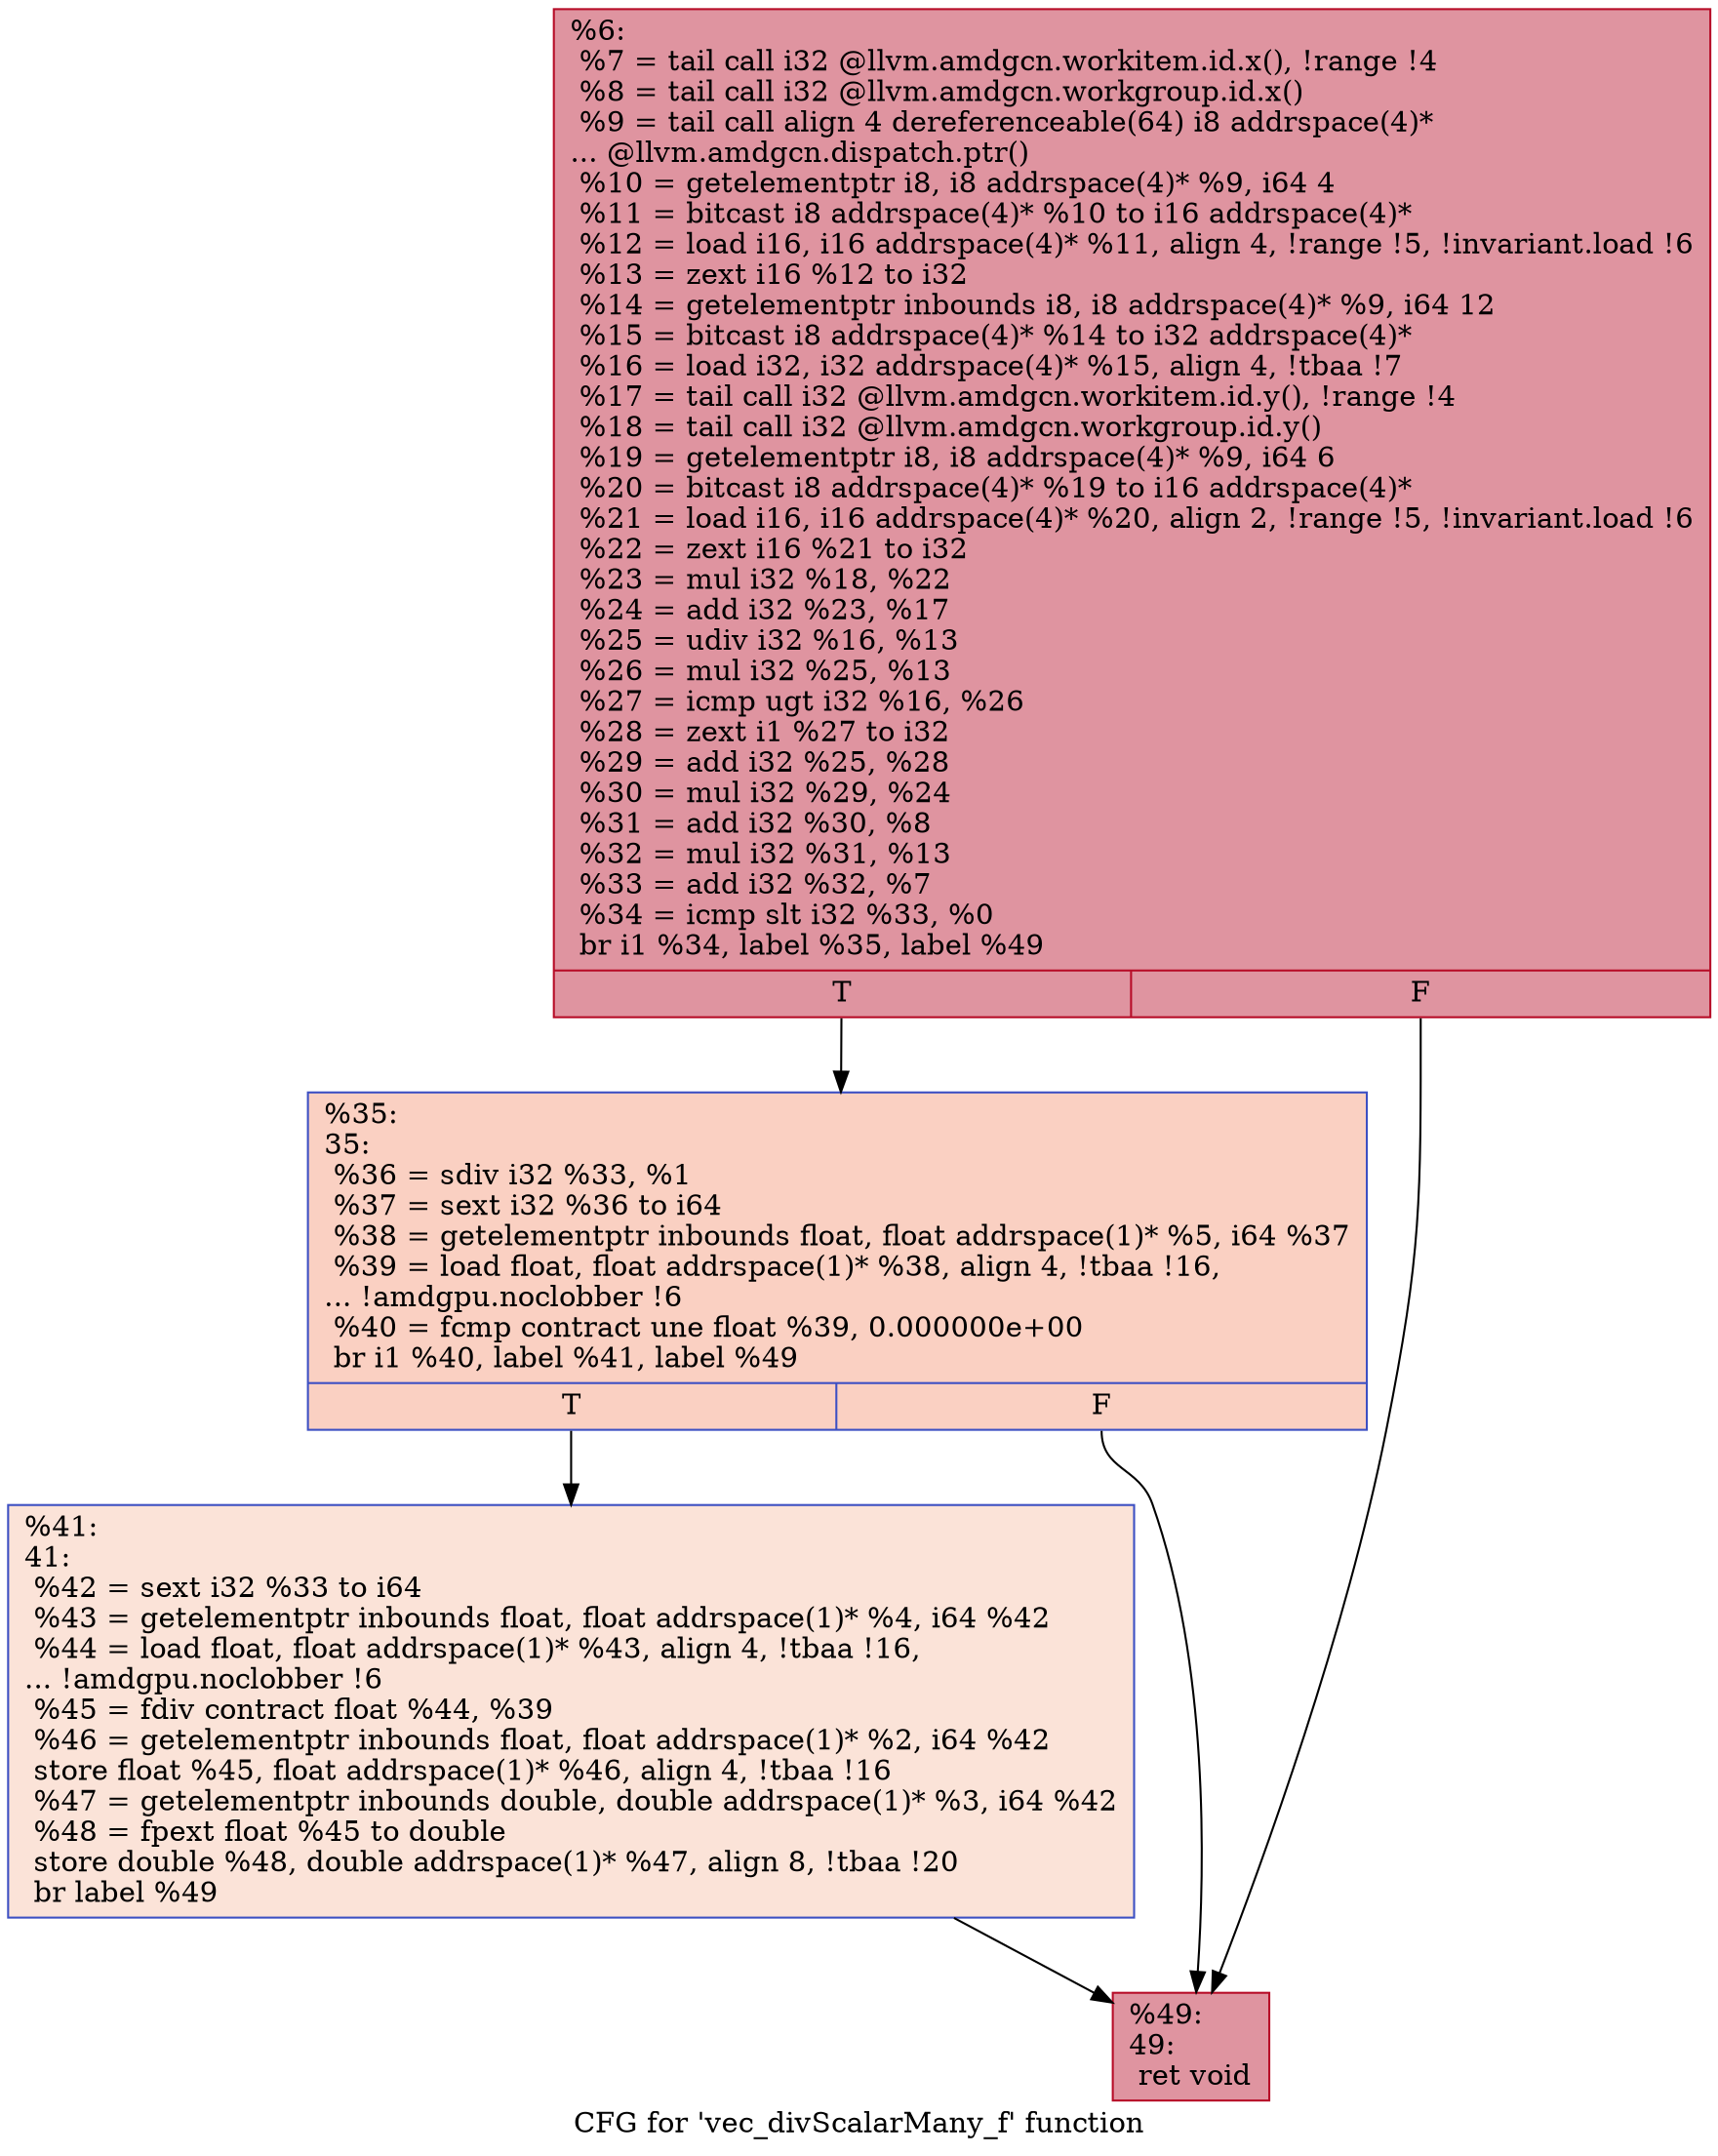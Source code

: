 digraph "CFG for 'vec_divScalarMany_f' function" {
	label="CFG for 'vec_divScalarMany_f' function";

	Node0x52a9970 [shape=record,color="#b70d28ff", style=filled, fillcolor="#b70d2870",label="{%6:\l  %7 = tail call i32 @llvm.amdgcn.workitem.id.x(), !range !4\l  %8 = tail call i32 @llvm.amdgcn.workgroup.id.x()\l  %9 = tail call align 4 dereferenceable(64) i8 addrspace(4)*\l... @llvm.amdgcn.dispatch.ptr()\l  %10 = getelementptr i8, i8 addrspace(4)* %9, i64 4\l  %11 = bitcast i8 addrspace(4)* %10 to i16 addrspace(4)*\l  %12 = load i16, i16 addrspace(4)* %11, align 4, !range !5, !invariant.load !6\l  %13 = zext i16 %12 to i32\l  %14 = getelementptr inbounds i8, i8 addrspace(4)* %9, i64 12\l  %15 = bitcast i8 addrspace(4)* %14 to i32 addrspace(4)*\l  %16 = load i32, i32 addrspace(4)* %15, align 4, !tbaa !7\l  %17 = tail call i32 @llvm.amdgcn.workitem.id.y(), !range !4\l  %18 = tail call i32 @llvm.amdgcn.workgroup.id.y()\l  %19 = getelementptr i8, i8 addrspace(4)* %9, i64 6\l  %20 = bitcast i8 addrspace(4)* %19 to i16 addrspace(4)*\l  %21 = load i16, i16 addrspace(4)* %20, align 2, !range !5, !invariant.load !6\l  %22 = zext i16 %21 to i32\l  %23 = mul i32 %18, %22\l  %24 = add i32 %23, %17\l  %25 = udiv i32 %16, %13\l  %26 = mul i32 %25, %13\l  %27 = icmp ugt i32 %16, %26\l  %28 = zext i1 %27 to i32\l  %29 = add i32 %25, %28\l  %30 = mul i32 %29, %24\l  %31 = add i32 %30, %8\l  %32 = mul i32 %31, %13\l  %33 = add i32 %32, %7\l  %34 = icmp slt i32 %33, %0\l  br i1 %34, label %35, label %49\l|{<s0>T|<s1>F}}"];
	Node0x52a9970:s0 -> Node0x52ab9f0;
	Node0x52a9970:s1 -> Node0x52adb00;
	Node0x52ab9f0 [shape=record,color="#3d50c3ff", style=filled, fillcolor="#f3947570",label="{%35:\l35:                                               \l  %36 = sdiv i32 %33, %1\l  %37 = sext i32 %36 to i64\l  %38 = getelementptr inbounds float, float addrspace(1)* %5, i64 %37\l  %39 = load float, float addrspace(1)* %38, align 4, !tbaa !16,\l... !amdgpu.noclobber !6\l  %40 = fcmp contract une float %39, 0.000000e+00\l  br i1 %40, label %41, label %49\l|{<s0>T|<s1>F}}"];
	Node0x52ab9f0:s0 -> Node0x52aeab0;
	Node0x52ab9f0:s1 -> Node0x52adb00;
	Node0x52aeab0 [shape=record,color="#3d50c3ff", style=filled, fillcolor="#f6bfa670",label="{%41:\l41:                                               \l  %42 = sext i32 %33 to i64\l  %43 = getelementptr inbounds float, float addrspace(1)* %4, i64 %42\l  %44 = load float, float addrspace(1)* %43, align 4, !tbaa !16,\l... !amdgpu.noclobber !6\l  %45 = fdiv contract float %44, %39\l  %46 = getelementptr inbounds float, float addrspace(1)* %2, i64 %42\l  store float %45, float addrspace(1)* %46, align 4, !tbaa !16\l  %47 = getelementptr inbounds double, double addrspace(1)* %3, i64 %42\l  %48 = fpext float %45 to double\l  store double %48, double addrspace(1)* %47, align 8, !tbaa !20\l  br label %49\l}"];
	Node0x52aeab0 -> Node0x52adb00;
	Node0x52adb00 [shape=record,color="#b70d28ff", style=filled, fillcolor="#b70d2870",label="{%49:\l49:                                               \l  ret void\l}"];
}
